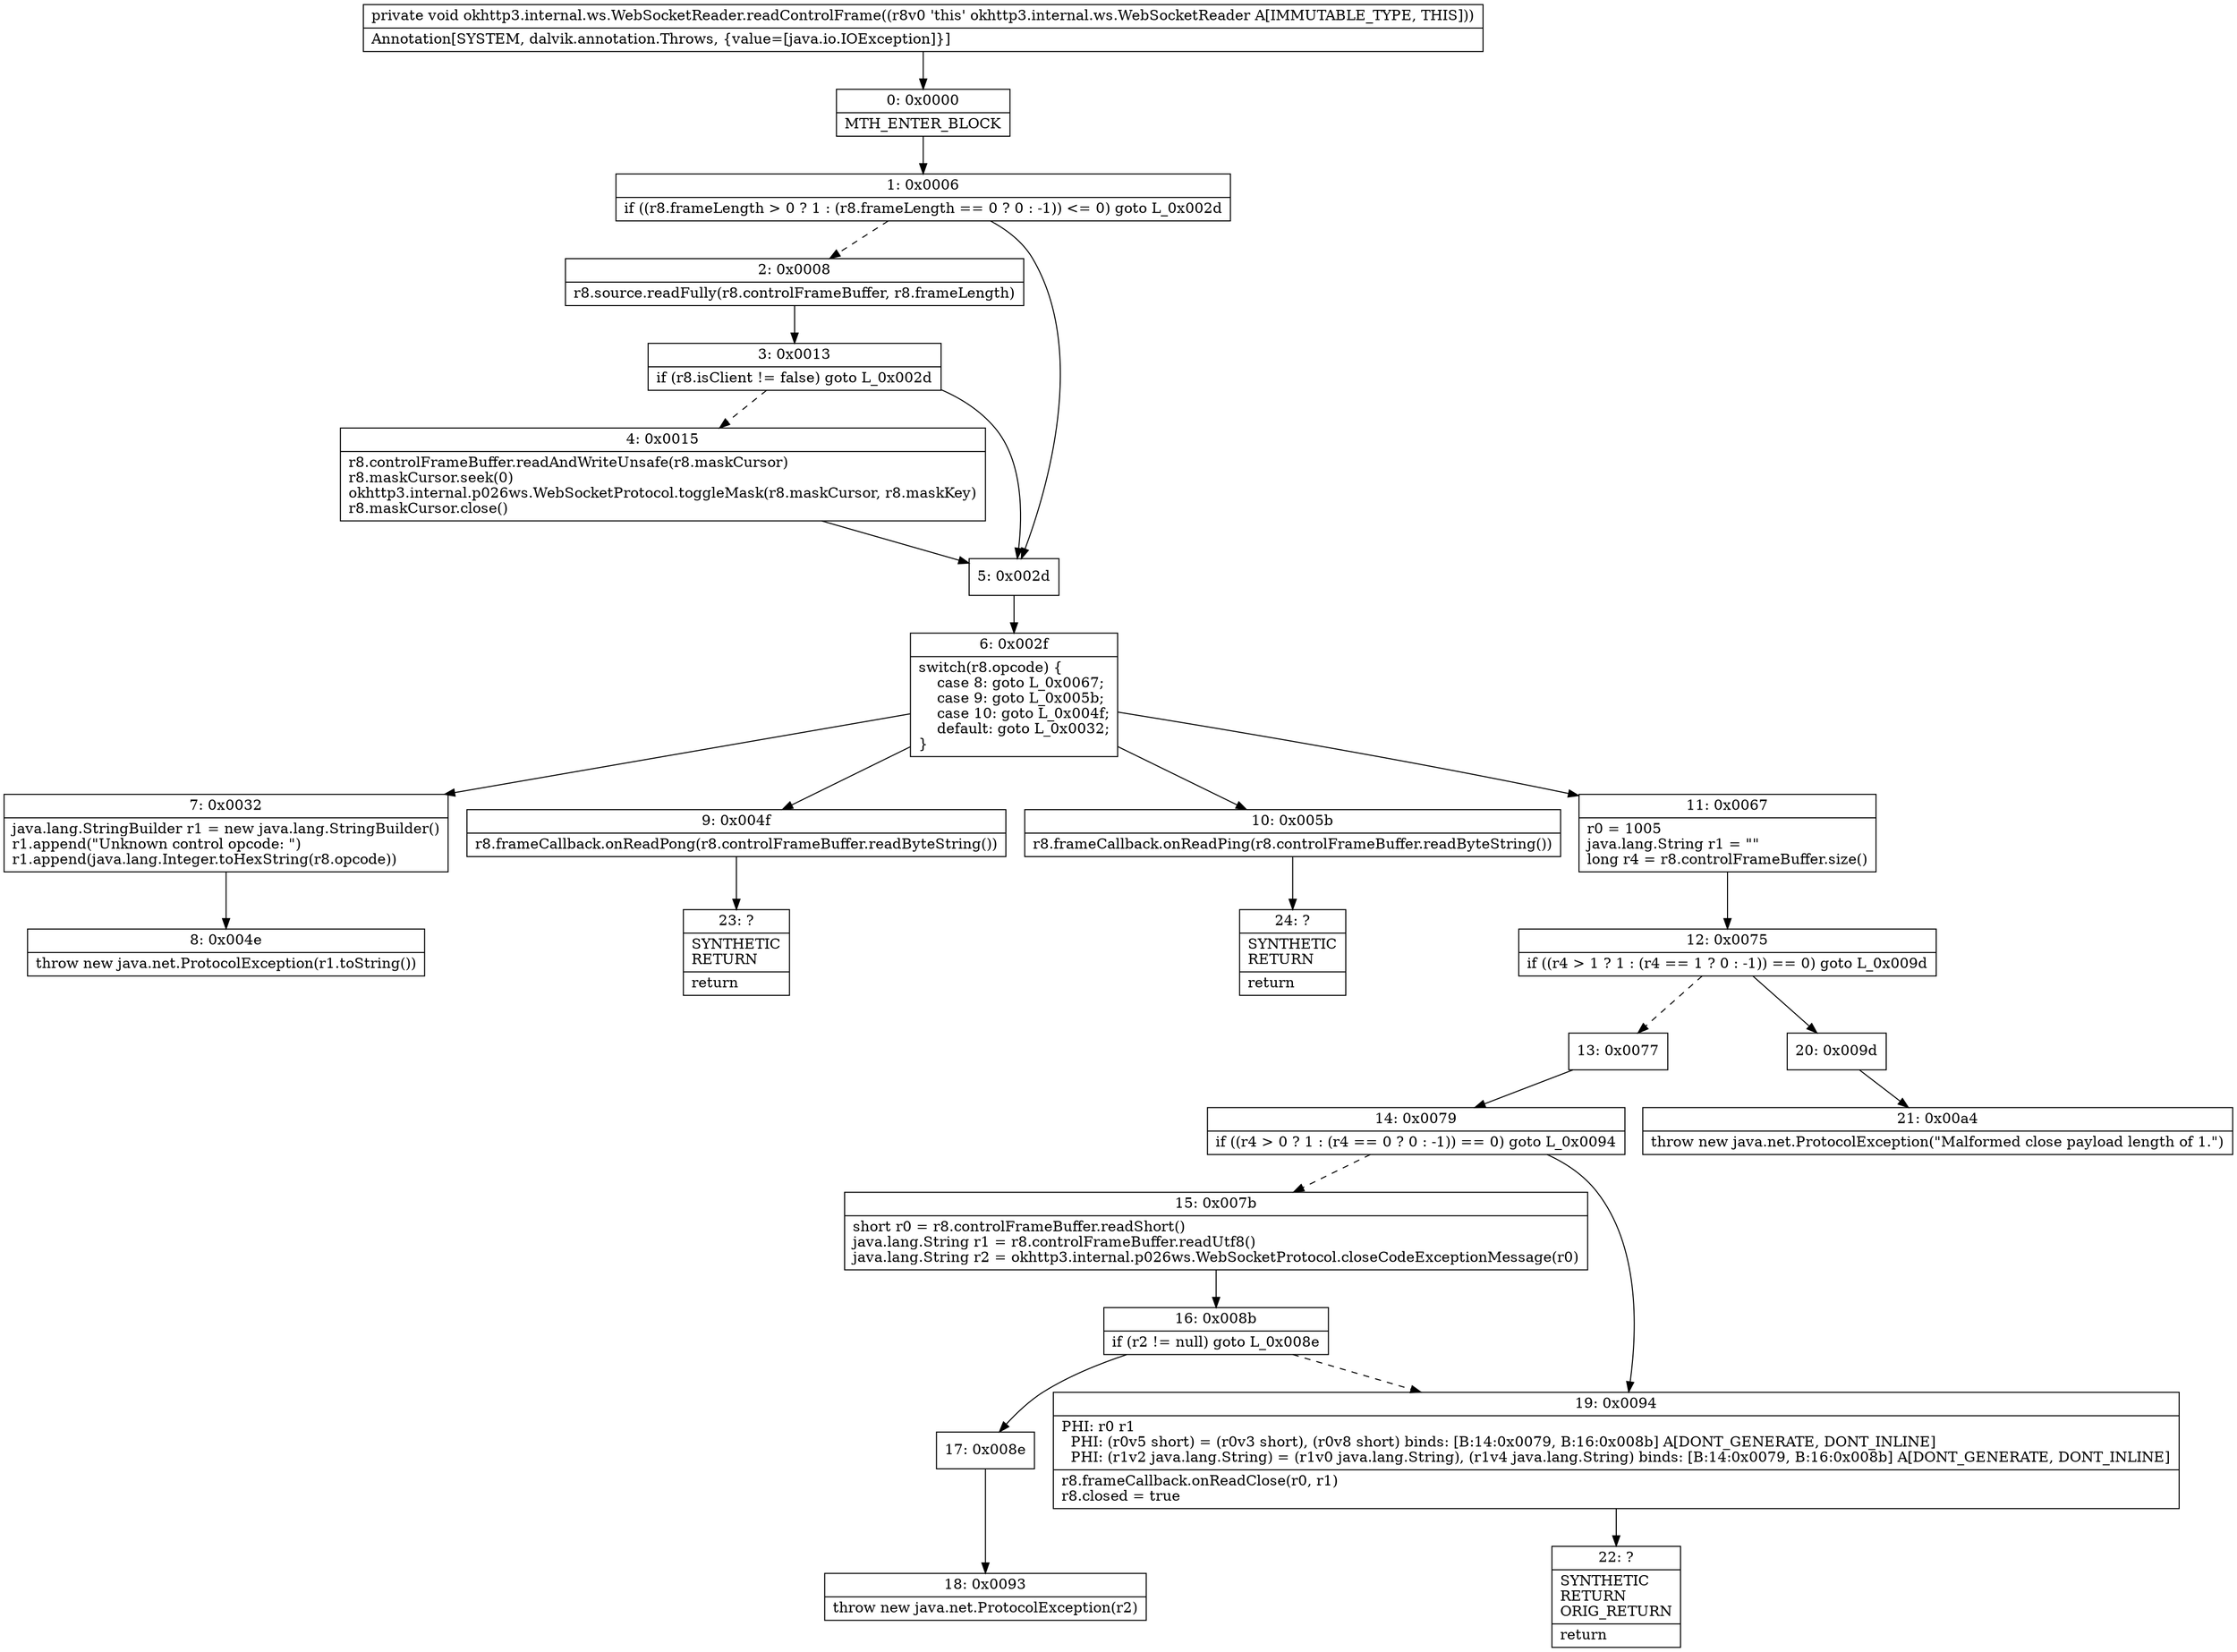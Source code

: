digraph "CFG forokhttp3.internal.ws.WebSocketReader.readControlFrame()V" {
Node_0 [shape=record,label="{0\:\ 0x0000|MTH_ENTER_BLOCK\l}"];
Node_1 [shape=record,label="{1\:\ 0x0006|if ((r8.frameLength \> 0 ? 1 : (r8.frameLength == 0 ? 0 : \-1)) \<= 0) goto L_0x002d\l}"];
Node_2 [shape=record,label="{2\:\ 0x0008|r8.source.readFully(r8.controlFrameBuffer, r8.frameLength)\l}"];
Node_3 [shape=record,label="{3\:\ 0x0013|if (r8.isClient != false) goto L_0x002d\l}"];
Node_4 [shape=record,label="{4\:\ 0x0015|r8.controlFrameBuffer.readAndWriteUnsafe(r8.maskCursor)\lr8.maskCursor.seek(0)\lokhttp3.internal.p026ws.WebSocketProtocol.toggleMask(r8.maskCursor, r8.maskKey)\lr8.maskCursor.close()\l}"];
Node_5 [shape=record,label="{5\:\ 0x002d}"];
Node_6 [shape=record,label="{6\:\ 0x002f|switch(r8.opcode) \{\l    case 8: goto L_0x0067;\l    case 9: goto L_0x005b;\l    case 10: goto L_0x004f;\l    default: goto L_0x0032;\l\}\l}"];
Node_7 [shape=record,label="{7\:\ 0x0032|java.lang.StringBuilder r1 = new java.lang.StringBuilder()\lr1.append(\"Unknown control opcode: \")\lr1.append(java.lang.Integer.toHexString(r8.opcode))\l}"];
Node_8 [shape=record,label="{8\:\ 0x004e|throw new java.net.ProtocolException(r1.toString())\l}"];
Node_9 [shape=record,label="{9\:\ 0x004f|r8.frameCallback.onReadPong(r8.controlFrameBuffer.readByteString())\l}"];
Node_10 [shape=record,label="{10\:\ 0x005b|r8.frameCallback.onReadPing(r8.controlFrameBuffer.readByteString())\l}"];
Node_11 [shape=record,label="{11\:\ 0x0067|r0 = 1005\ljava.lang.String r1 = \"\"\llong r4 = r8.controlFrameBuffer.size()\l}"];
Node_12 [shape=record,label="{12\:\ 0x0075|if ((r4 \> 1 ? 1 : (r4 == 1 ? 0 : \-1)) == 0) goto L_0x009d\l}"];
Node_13 [shape=record,label="{13\:\ 0x0077}"];
Node_14 [shape=record,label="{14\:\ 0x0079|if ((r4 \> 0 ? 1 : (r4 == 0 ? 0 : \-1)) == 0) goto L_0x0094\l}"];
Node_15 [shape=record,label="{15\:\ 0x007b|short r0 = r8.controlFrameBuffer.readShort()\ljava.lang.String r1 = r8.controlFrameBuffer.readUtf8()\ljava.lang.String r2 = okhttp3.internal.p026ws.WebSocketProtocol.closeCodeExceptionMessage(r0)\l}"];
Node_16 [shape=record,label="{16\:\ 0x008b|if (r2 != null) goto L_0x008e\l}"];
Node_17 [shape=record,label="{17\:\ 0x008e}"];
Node_18 [shape=record,label="{18\:\ 0x0093|throw new java.net.ProtocolException(r2)\l}"];
Node_19 [shape=record,label="{19\:\ 0x0094|PHI: r0 r1 \l  PHI: (r0v5 short) = (r0v3 short), (r0v8 short) binds: [B:14:0x0079, B:16:0x008b] A[DONT_GENERATE, DONT_INLINE]\l  PHI: (r1v2 java.lang.String) = (r1v0 java.lang.String), (r1v4 java.lang.String) binds: [B:14:0x0079, B:16:0x008b] A[DONT_GENERATE, DONT_INLINE]\l|r8.frameCallback.onReadClose(r0, r1)\lr8.closed = true\l}"];
Node_20 [shape=record,label="{20\:\ 0x009d}"];
Node_21 [shape=record,label="{21\:\ 0x00a4|throw new java.net.ProtocolException(\"Malformed close payload length of 1.\")\l}"];
Node_22 [shape=record,label="{22\:\ ?|SYNTHETIC\lRETURN\lORIG_RETURN\l|return\l}"];
Node_23 [shape=record,label="{23\:\ ?|SYNTHETIC\lRETURN\l|return\l}"];
Node_24 [shape=record,label="{24\:\ ?|SYNTHETIC\lRETURN\l|return\l}"];
MethodNode[shape=record,label="{private void okhttp3.internal.ws.WebSocketReader.readControlFrame((r8v0 'this' okhttp3.internal.ws.WebSocketReader A[IMMUTABLE_TYPE, THIS]))  | Annotation[SYSTEM, dalvik.annotation.Throws, \{value=[java.io.IOException]\}]\l}"];
MethodNode -> Node_0;
Node_0 -> Node_1;
Node_1 -> Node_2[style=dashed];
Node_1 -> Node_5;
Node_2 -> Node_3;
Node_3 -> Node_4[style=dashed];
Node_3 -> Node_5;
Node_4 -> Node_5;
Node_5 -> Node_6;
Node_6 -> Node_7;
Node_6 -> Node_9;
Node_6 -> Node_10;
Node_6 -> Node_11;
Node_7 -> Node_8;
Node_9 -> Node_23;
Node_10 -> Node_24;
Node_11 -> Node_12;
Node_12 -> Node_13[style=dashed];
Node_12 -> Node_20;
Node_13 -> Node_14;
Node_14 -> Node_15[style=dashed];
Node_14 -> Node_19;
Node_15 -> Node_16;
Node_16 -> Node_17;
Node_16 -> Node_19[style=dashed];
Node_17 -> Node_18;
Node_19 -> Node_22;
Node_20 -> Node_21;
}

